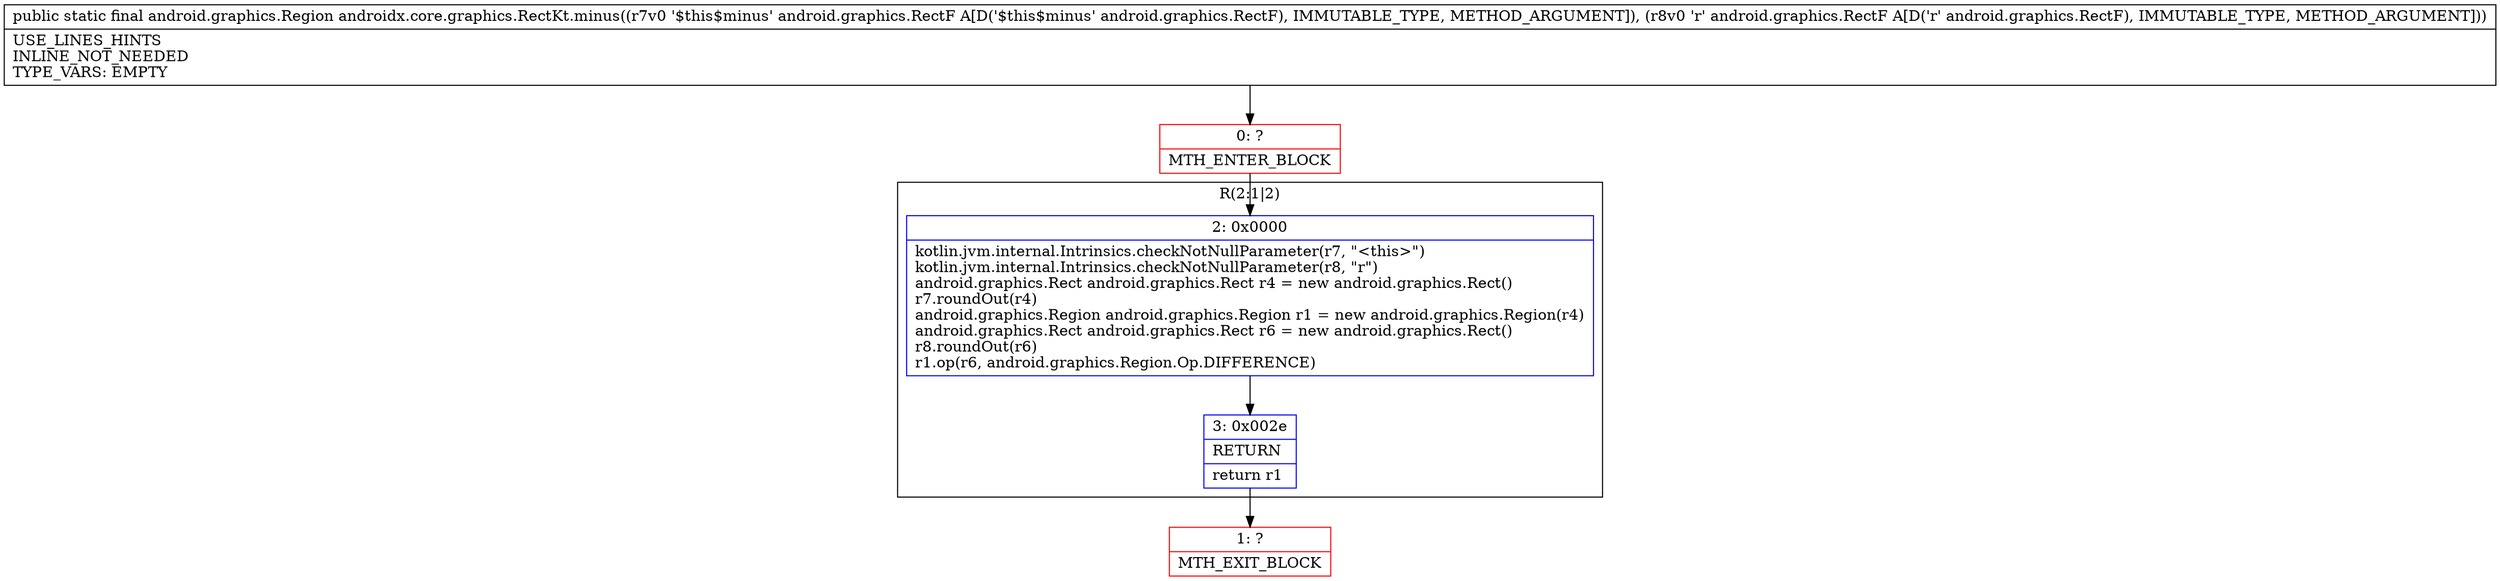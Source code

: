 digraph "CFG forandroidx.core.graphics.RectKt.minus(Landroid\/graphics\/RectF;Landroid\/graphics\/RectF;)Landroid\/graphics\/Region;" {
subgraph cluster_Region_251651548 {
label = "R(2:1|2)";
node [shape=record,color=blue];
Node_2 [shape=record,label="{2\:\ 0x0000|kotlin.jvm.internal.Intrinsics.checkNotNullParameter(r7, \"\<this\>\")\lkotlin.jvm.internal.Intrinsics.checkNotNullParameter(r8, \"r\")\landroid.graphics.Rect android.graphics.Rect r4 = new android.graphics.Rect()\lr7.roundOut(r4)\landroid.graphics.Region android.graphics.Region r1 = new android.graphics.Region(r4)\landroid.graphics.Rect android.graphics.Rect r6 = new android.graphics.Rect()\lr8.roundOut(r6)\lr1.op(r6, android.graphics.Region.Op.DIFFERENCE)\l}"];
Node_3 [shape=record,label="{3\:\ 0x002e|RETURN\l|return r1\l}"];
}
Node_0 [shape=record,color=red,label="{0\:\ ?|MTH_ENTER_BLOCK\l}"];
Node_1 [shape=record,color=red,label="{1\:\ ?|MTH_EXIT_BLOCK\l}"];
MethodNode[shape=record,label="{public static final android.graphics.Region androidx.core.graphics.RectKt.minus((r7v0 '$this$minus' android.graphics.RectF A[D('$this$minus' android.graphics.RectF), IMMUTABLE_TYPE, METHOD_ARGUMENT]), (r8v0 'r' android.graphics.RectF A[D('r' android.graphics.RectF), IMMUTABLE_TYPE, METHOD_ARGUMENT]))  | USE_LINES_HINTS\lINLINE_NOT_NEEDED\lTYPE_VARS: EMPTY\l}"];
MethodNode -> Node_0;Node_2 -> Node_3;
Node_3 -> Node_1;
Node_0 -> Node_2;
}


